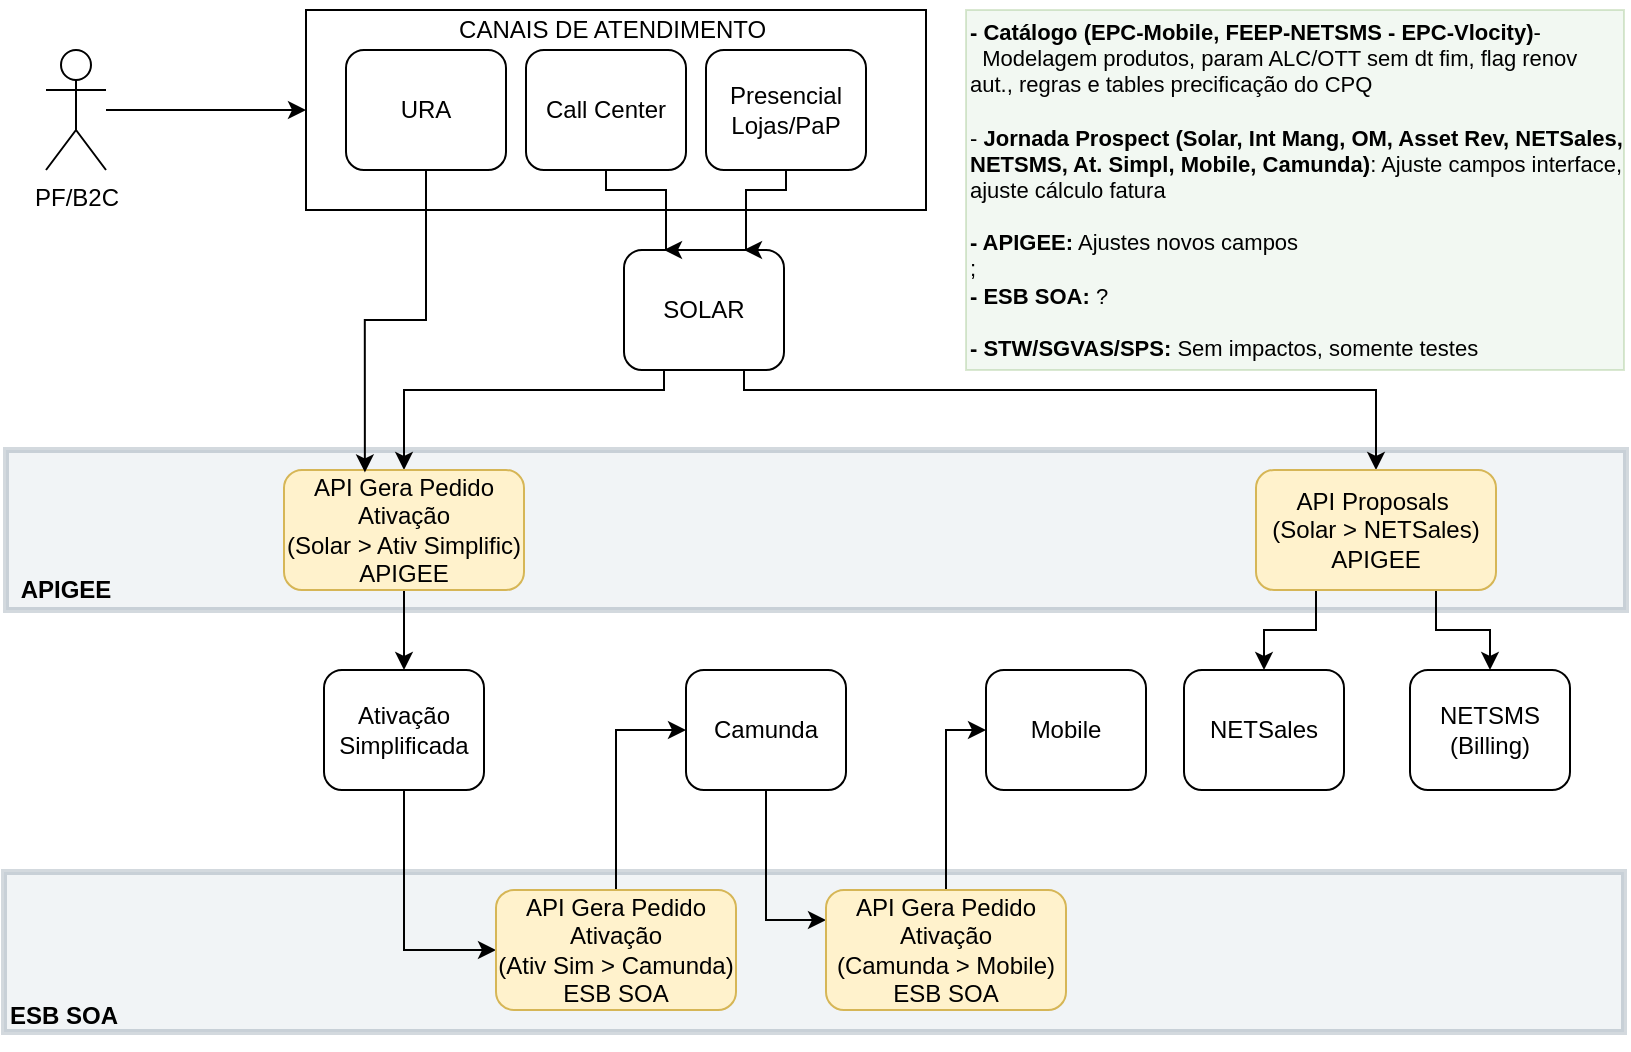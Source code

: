 <mxfile version="24.2.1" type="github" pages="3">
  <diagram name="Prospect PF" id="dAGvHACqdjxYj1iJdW_O">
    <mxGraphModel dx="1050" dy="530" grid="1" gridSize="10" guides="1" tooltips="1" connect="1" arrows="1" fold="1" page="1" pageScale="1" pageWidth="827" pageHeight="1169" math="0" shadow="0">
      <root>
        <mxCell id="0" />
        <mxCell id="1" parent="0" />
        <mxCell id="oGhlAFWXqx9Sn15p-2yb-1" value="" style="rounded=0;whiteSpace=wrap;html=1;fillColor=#bac8d3;strokeColor=#23445d;shadow=0;glass=0;opacity=20;strokeWidth=3;" vertex="1" parent="1">
          <mxGeometry x="9" y="441" width="810" height="80" as="geometry" />
        </mxCell>
        <mxCell id="rroQTgxoLwQETDUBwqvE-1" value="" style="rounded=0;whiteSpace=wrap;html=1;fillColor=#bac8d3;strokeColor=#23445d;shadow=0;glass=0;opacity=20;strokeWidth=3;" vertex="1" parent="1">
          <mxGeometry x="10" y="230" width="810" height="80" as="geometry" />
        </mxCell>
        <mxCell id="rroQTgxoLwQETDUBwqvE-2" value="&lt;b&gt;APIGEE&lt;/b&gt;" style="text;html=1;align=center;verticalAlign=middle;whiteSpace=wrap;rounded=0;" vertex="1" parent="1">
          <mxGeometry x="10" y="282" width="60" height="35" as="geometry" />
        </mxCell>
        <mxCell id="nN-nPYbY2K0z0jNPlknn-5" value="&lt;div style=&quot;line-height: 0%;&quot;&gt;&lt;br&gt;&lt;/div&gt;" style="rounded=0;whiteSpace=wrap;html=1;align=center;" parent="1" vertex="1">
          <mxGeometry x="160" y="10" width="310" height="100" as="geometry" />
        </mxCell>
        <mxCell id="NkQThXD7XWYfU7dX2Gua-4" style="edgeStyle=orthogonalEdgeStyle;rounded=0;orthogonalLoop=1;jettySize=auto;html=1;entryX=0.5;entryY=0;entryDx=0;entryDy=0;exitX=0.75;exitY=1;exitDx=0;exitDy=0;" parent="1" source="nN-nPYbY2K0z0jNPlknn-1" target="NkQThXD7XWYfU7dX2Gua-1" edge="1">
          <mxGeometry relative="1" as="geometry">
            <Array as="points">
              <mxPoint x="379" y="200" />
              <mxPoint x="695" y="200" />
            </Array>
          </mxGeometry>
        </mxCell>
        <mxCell id="RQnMwXEb7KFZi5MvCVDt-2" style="edgeStyle=orthogonalEdgeStyle;rounded=0;orthogonalLoop=1;jettySize=auto;html=1;exitX=0.25;exitY=1;exitDx=0;exitDy=0;" parent="1" source="nN-nPYbY2K0z0jNPlknn-1" target="RQnMwXEb7KFZi5MvCVDt-1" edge="1">
          <mxGeometry relative="1" as="geometry">
            <Array as="points">
              <mxPoint x="339" y="200" />
              <mxPoint x="209" y="200" />
            </Array>
          </mxGeometry>
        </mxCell>
        <mxCell id="nN-nPYbY2K0z0jNPlknn-1" value="SOLAR" style="rounded=1;whiteSpace=wrap;html=1;" parent="1" vertex="1">
          <mxGeometry x="319" y="130" width="80" height="60" as="geometry" />
        </mxCell>
        <mxCell id="nN-nPYbY2K0z0jNPlknn-9" style="edgeStyle=orthogonalEdgeStyle;rounded=0;orthogonalLoop=1;jettySize=auto;html=1;entryX=0;entryY=0.5;entryDx=0;entryDy=0;" parent="1" source="nN-nPYbY2K0z0jNPlknn-3" target="nN-nPYbY2K0z0jNPlknn-5" edge="1">
          <mxGeometry relative="1" as="geometry" />
        </mxCell>
        <mxCell id="nN-nPYbY2K0z0jNPlknn-3" value="PF/B2C" style="shape=umlActor;verticalLabelPosition=bottom;verticalAlign=top;html=1;outlineConnect=0;" parent="1" vertex="1">
          <mxGeometry x="30" y="30" width="30" height="60" as="geometry" />
        </mxCell>
        <mxCell id="nN-nPYbY2K0z0jNPlknn-6" value="CANAIS DE ATENDIMENTO&amp;nbsp;" style="text;html=1;align=center;verticalAlign=middle;whiteSpace=wrap;rounded=0;" parent="1" vertex="1">
          <mxGeometry x="205" y="5" width="220" height="30" as="geometry" />
        </mxCell>
        <mxCell id="nN-nPYbY2K0z0jNPlknn-7" value="URA" style="rounded=1;whiteSpace=wrap;html=1;" parent="1" vertex="1">
          <mxGeometry x="180" y="30" width="80" height="60" as="geometry" />
        </mxCell>
        <mxCell id="nN-nPYbY2K0z0jNPlknn-10" value="NETSales" style="rounded=1;whiteSpace=wrap;html=1;" parent="1" vertex="1">
          <mxGeometry x="599" y="340" width="80" height="60" as="geometry" />
        </mxCell>
        <mxCell id="M9VKxaWt1aX5sSgnmIB5-2" style="edgeStyle=orthogonalEdgeStyle;rounded=0;orthogonalLoop=1;jettySize=auto;html=1;exitX=0.5;exitY=1;exitDx=0;exitDy=0;entryX=0;entryY=0.5;entryDx=0;entryDy=0;" parent="1" source="nN-nPYbY2K0z0jNPlknn-11" target="M9VKxaWt1aX5sSgnmIB5-1" edge="1">
          <mxGeometry relative="1" as="geometry">
            <mxPoint x="260" y="470" as="targetPoint" />
            <Array as="points">
              <mxPoint x="209" y="480" />
            </Array>
          </mxGeometry>
        </mxCell>
        <mxCell id="nN-nPYbY2K0z0jNPlknn-11" value="Ativação Simplificada" style="rounded=1;whiteSpace=wrap;html=1;" parent="1" vertex="1">
          <mxGeometry x="169" y="340" width="80" height="60" as="geometry" />
        </mxCell>
        <mxCell id="nN-nPYbY2K0z0jNPlknn-12" value="Mobile" style="rounded=1;whiteSpace=wrap;html=1;" parent="1" vertex="1">
          <mxGeometry x="500" y="340" width="80" height="60" as="geometry" />
        </mxCell>
        <mxCell id="nN-nPYbY2K0z0jNPlknn-13" value="NETSMS (Billing)" style="rounded=1;whiteSpace=wrap;html=1;" parent="1" vertex="1">
          <mxGeometry x="712" y="340" width="80" height="60" as="geometry" />
        </mxCell>
        <mxCell id="c2KXdcI3MfsFxQjWCu6v-3" style="edgeStyle=orthogonalEdgeStyle;rounded=0;orthogonalLoop=1;jettySize=auto;html=1;entryX=0.25;entryY=0;entryDx=0;entryDy=0;" parent="1" source="5Id-dGNp8kO2HOV9WPbt-2" target="nN-nPYbY2K0z0jNPlknn-1" edge="1">
          <mxGeometry relative="1" as="geometry">
            <Array as="points">
              <mxPoint x="310" y="100" />
              <mxPoint x="340" y="100" />
            </Array>
          </mxGeometry>
        </mxCell>
        <mxCell id="5Id-dGNp8kO2HOV9WPbt-2" value="Call Center" style="rounded=1;whiteSpace=wrap;html=1;" parent="1" vertex="1">
          <mxGeometry x="270" y="30" width="80" height="60" as="geometry" />
        </mxCell>
        <mxCell id="c2KXdcI3MfsFxQjWCu6v-4" style="edgeStyle=orthogonalEdgeStyle;rounded=0;orthogonalLoop=1;jettySize=auto;html=1;entryX=0.75;entryY=0;entryDx=0;entryDy=0;" parent="1" source="5Id-dGNp8kO2HOV9WPbt-3" target="nN-nPYbY2K0z0jNPlknn-1" edge="1">
          <mxGeometry relative="1" as="geometry">
            <Array as="points">
              <mxPoint x="400" y="100" />
              <mxPoint x="380" y="100" />
            </Array>
          </mxGeometry>
        </mxCell>
        <mxCell id="5Id-dGNp8kO2HOV9WPbt-3" value="Presencial Lojas/PaP" style="rounded=1;whiteSpace=wrap;html=1;" parent="1" vertex="1">
          <mxGeometry x="360" y="30" width="80" height="60" as="geometry" />
        </mxCell>
        <mxCell id="NkQThXD7XWYfU7dX2Gua-2" style="edgeStyle=orthogonalEdgeStyle;rounded=0;orthogonalLoop=1;jettySize=auto;html=1;entryX=0.5;entryY=0;entryDx=0;entryDy=0;exitX=0.25;exitY=1;exitDx=0;exitDy=0;" parent="1" source="NkQThXD7XWYfU7dX2Gua-1" target="nN-nPYbY2K0z0jNPlknn-10" edge="1">
          <mxGeometry relative="1" as="geometry" />
        </mxCell>
        <mxCell id="NkQThXD7XWYfU7dX2Gua-3" style="edgeStyle=orthogonalEdgeStyle;rounded=0;orthogonalLoop=1;jettySize=auto;html=1;entryX=0.5;entryY=0;entryDx=0;entryDy=0;exitX=0.75;exitY=1;exitDx=0;exitDy=0;" parent="1" source="NkQThXD7XWYfU7dX2Gua-1" target="nN-nPYbY2K0z0jNPlknn-13" edge="1">
          <mxGeometry relative="1" as="geometry" />
        </mxCell>
        <mxCell id="NkQThXD7XWYfU7dX2Gua-1" value="API Proposals&amp;nbsp;&lt;div&gt;(Solar &amp;gt; NETSales)&lt;/div&gt;&lt;div&gt;APIGEE&lt;/div&gt;" style="rounded=1;whiteSpace=wrap;html=1;fillColor=#fff2cc;strokeColor=#d6b656;" parent="1" vertex="1">
          <mxGeometry x="635" y="240" width="120" height="60" as="geometry" />
        </mxCell>
        <mxCell id="RQnMwXEb7KFZi5MvCVDt-3" style="edgeStyle=orthogonalEdgeStyle;rounded=0;orthogonalLoop=1;jettySize=auto;html=1;entryX=0.5;entryY=0;entryDx=0;entryDy=0;" parent="1" source="RQnMwXEb7KFZi5MvCVDt-1" target="nN-nPYbY2K0z0jNPlknn-11" edge="1">
          <mxGeometry relative="1" as="geometry" />
        </mxCell>
        <mxCell id="RQnMwXEb7KFZi5MvCVDt-1" value="API Gera Pedido Ativação&lt;div&gt;(Solar &amp;gt; Ativ Simplific)&lt;/div&gt;&lt;div&gt;APIGEE&lt;/div&gt;" style="rounded=1;whiteSpace=wrap;html=1;fillColor=#fff2cc;strokeColor=#d6b656;" parent="1" vertex="1">
          <mxGeometry x="149" y="240" width="120" height="60" as="geometry" />
        </mxCell>
        <mxCell id="rroQTgxoLwQETDUBwqvE-6" style="edgeStyle=orthogonalEdgeStyle;rounded=0;orthogonalLoop=1;jettySize=auto;html=1;entryX=0;entryY=0.25;entryDx=0;entryDy=0;" edge="1" parent="1" source="FzV_m-ITdscfYZcbDbXX-1" target="TOWLAJFh1vmIQiJR83K5-1">
          <mxGeometry relative="1" as="geometry" />
        </mxCell>
        <mxCell id="FzV_m-ITdscfYZcbDbXX-1" value="Camunda" style="rounded=1;whiteSpace=wrap;html=1;" parent="1" vertex="1">
          <mxGeometry x="350" y="340" width="80" height="60" as="geometry" />
        </mxCell>
        <mxCell id="OD8vldbuhUlHboBJSF_v-7" style="edgeStyle=orthogonalEdgeStyle;rounded=0;orthogonalLoop=1;jettySize=auto;html=1;entryX=0;entryY=0.5;entryDx=0;entryDy=0;" parent="1" source="TOWLAJFh1vmIQiJR83K5-1" target="nN-nPYbY2K0z0jNPlknn-12" edge="1">
          <mxGeometry relative="1" as="geometry" />
        </mxCell>
        <mxCell id="TOWLAJFh1vmIQiJR83K5-1" value="API Gera Pedido Ativação&lt;div&gt;(Camunda &amp;gt; Mobile)&lt;/div&gt;&lt;div&gt;ESB SOA&lt;/div&gt;" style="rounded=1;whiteSpace=wrap;html=1;fillColor=#fff2cc;strokeColor=#d6b656;" parent="1" vertex="1">
          <mxGeometry x="420" y="450" width="120" height="60" as="geometry" />
        </mxCell>
        <mxCell id="OD8vldbuhUlHboBJSF_v-8" style="edgeStyle=orthogonalEdgeStyle;rounded=0;orthogonalLoop=1;jettySize=auto;html=1;entryX=0.337;entryY=0.02;entryDx=0;entryDy=0;entryPerimeter=0;" parent="1" source="nN-nPYbY2K0z0jNPlknn-7" target="RQnMwXEb7KFZi5MvCVDt-1" edge="1">
          <mxGeometry relative="1" as="geometry" />
        </mxCell>
        <mxCell id="rroQTgxoLwQETDUBwqvE-5" style="edgeStyle=orthogonalEdgeStyle;rounded=0;orthogonalLoop=1;jettySize=auto;html=1;entryX=0;entryY=0.5;entryDx=0;entryDy=0;exitX=0.5;exitY=0;exitDx=0;exitDy=0;" edge="1" parent="1" source="M9VKxaWt1aX5sSgnmIB5-1" target="FzV_m-ITdscfYZcbDbXX-1">
          <mxGeometry relative="1" as="geometry">
            <Array as="points">
              <mxPoint x="315" y="370" />
            </Array>
          </mxGeometry>
        </mxCell>
        <mxCell id="M9VKxaWt1aX5sSgnmIB5-1" value="API Gera Pedido Ativação&lt;div&gt;(Ativ Sim &amp;gt; Camunda)&lt;/div&gt;&lt;div&gt;ESB SOA&lt;/div&gt;" style="rounded=1;whiteSpace=wrap;html=1;fillColor=#fff2cc;strokeColor=#d6b656;" parent="1" vertex="1">
          <mxGeometry x="255" y="450" width="120" height="60" as="geometry" />
        </mxCell>
        <mxCell id="oGhlAFWXqx9Sn15p-2yb-2" value="&lt;b&gt;ESB SOA&lt;/b&gt;" style="text;html=1;align=center;verticalAlign=middle;whiteSpace=wrap;rounded=0;" vertex="1" parent="1">
          <mxGeometry x="9" y="495" width="60" height="35" as="geometry" />
        </mxCell>
        <mxCell id="aCjnKgyP7--gfIcCDe5S-1" value="&lt;b style=&quot;font-size: 11px;&quot;&gt;- Catálogo (EPC-Mobile, FEEP-NETSMS - EPC-Vlocity)&lt;/b&gt;-&amp;nbsp;&amp;nbsp;&lt;span style=&quot;background-color: initial; font-size: 11px;&quot;&gt;Modelagem produtos, param ALC/OTT sem dt fim, flag renov aut.,&amp;nbsp;&lt;/span&gt;&lt;span style=&quot;background-color: initial; font-size: 11px;&quot;&gt;regras e tables precificação do CPQ&lt;/span&gt;&lt;div&gt;&lt;br&gt;&lt;div style=&quot;font-size: 11px;&quot;&gt;- &lt;b style=&quot;font-size: 11px;&quot;&gt;Jornada Prospect (&lt;/b&gt;&lt;b&gt;Solar, Int Mang, OM, Asset Rev, NETSales, NETSMS, At. Simpl, Mobile, Camunda&lt;/b&gt;&lt;b style=&quot;font-size: 11px;&quot;&gt;)&lt;/b&gt;: Ajuste campos interface, ajuste cálculo fatura&lt;/div&gt;&lt;/div&gt;&lt;div style=&quot;font-size: 11px;&quot;&gt;&lt;br&gt;&lt;/div&gt;&lt;div style=&quot;font-size: 11px;&quot;&gt;&lt;b&gt;- APIGEE:&lt;/b&gt; Ajustes novos campos&lt;/div&gt;&lt;div style=&quot;font-size: 11px;&quot;&gt;;&amp;nbsp;&lt;/div&gt;&lt;div style=&quot;font-size: 11px;&quot;&gt;&lt;b&gt;- ESB SOA:&lt;/b&gt; ?&lt;/div&gt;&lt;div style=&quot;font-size: 11px;&quot;&gt;&lt;br&gt;&lt;/div&gt;&lt;div style=&quot;font-size: 11px;&quot;&gt;&lt;b&gt;- STW/SGVAS/SPS:&lt;/b&gt; Sem impactos, somente testes&lt;/div&gt;" style="text;html=1;align=left;verticalAlign=middle;whiteSpace=wrap;rounded=0;fontSize=11;fillColor=#d5e8d4;strokeColor=#82b366;opacity=30;" vertex="1" parent="1">
          <mxGeometry x="490" y="10" width="329" height="180" as="geometry" />
        </mxCell>
      </root>
    </mxGraphModel>
  </diagram>
  <diagram name="Venda Base PF" id="GNAAWdjujm2nOveb3ol_">
    <mxGraphModel dx="1050" dy="530" grid="1" gridSize="10" guides="1" tooltips="1" connect="1" arrows="1" fold="1" page="1" pageScale="1" pageWidth="827" pageHeight="1169" math="0" shadow="0">
      <root>
        <mxCell id="E7Plma1QLkk9mi1jYZiW-0" />
        <mxCell id="E7Plma1QLkk9mi1jYZiW-1" parent="E7Plma1QLkk9mi1jYZiW-0" />
        <mxCell id="HQcaQbMs0cN3WbQfUgkw-2" value="" style="rounded=0;whiteSpace=wrap;html=1;fillColor=#bac8d3;strokeColor=#23445d;shadow=0;glass=0;opacity=20;strokeWidth=3;" vertex="1" parent="E7Plma1QLkk9mi1jYZiW-1">
          <mxGeometry x="10" y="252" width="810" height="140" as="geometry" />
        </mxCell>
        <mxCell id="E7Plma1QLkk9mi1jYZiW-2" value="&lt;div style=&quot;line-height: 0%;&quot;&gt;&lt;br&gt;&lt;/div&gt;" style="rounded=0;whiteSpace=wrap;html=1;align=center;" parent="E7Plma1QLkk9mi1jYZiW-1" vertex="1">
          <mxGeometry x="110" y="10" width="330" height="100" as="geometry" />
        </mxCell>
        <mxCell id="E7Plma1QLkk9mi1jYZiW-3" style="edgeStyle=orthogonalEdgeStyle;rounded=0;orthogonalLoop=1;jettySize=auto;html=1;entryX=0.5;entryY=0;entryDx=0;entryDy=0;exitX=1;exitY=0.25;exitDx=0;exitDy=0;" parent="E7Plma1QLkk9mi1jYZiW-1" source="E7Plma1QLkk9mi1jYZiW-5" target="c_nykH9BY7dvJ4sgiseq-0" edge="1">
          <mxGeometry relative="1" as="geometry">
            <mxPoint x="413" y="247" as="sourcePoint" />
            <mxPoint x="680" y="317" as="targetPoint" />
          </mxGeometry>
        </mxCell>
        <mxCell id="OENv9ava3fyT3Cc3Azs6-2" style="edgeStyle=orthogonalEdgeStyle;rounded=0;orthogonalLoop=1;jettySize=auto;html=1;entryX=0.5;entryY=0;entryDx=0;entryDy=0;startArrow=classic;startFill=1;endArrow=none;endFill=0;exitX=0;exitY=0.25;exitDx=0;exitDy=0;" parent="E7Plma1QLkk9mi1jYZiW-1" source="E7Plma1QLkk9mi1jYZiW-5" target="OENv9ava3fyT3Cc3Azs6-0" edge="1">
          <mxGeometry relative="1" as="geometry">
            <mxPoint x="333" y="247" as="sourcePoint" />
          </mxGeometry>
        </mxCell>
        <mxCell id="OENv9ava3fyT3Cc3Azs6-3" style="edgeStyle=orthogonalEdgeStyle;rounded=0;orthogonalLoop=1;jettySize=auto;html=1;entryX=0.5;entryY=0;entryDx=0;entryDy=0;exitX=0;exitY=0.5;exitDx=0;exitDy=0;startArrow=classic;startFill=1;endArrow=none;endFill=0;" parent="E7Plma1QLkk9mi1jYZiW-1" source="E7Plma1QLkk9mi1jYZiW-5" target="OENv9ava3fyT3Cc3Azs6-1" edge="1">
          <mxGeometry relative="1" as="geometry">
            <mxPoint x="353" y="277" as="sourcePoint" />
          </mxGeometry>
        </mxCell>
        <mxCell id="E7Plma1QLkk9mi1jYZiW-5" value="SOLAR" style="rounded=1;whiteSpace=wrap;html=1;" parent="E7Plma1QLkk9mi1jYZiW-1" vertex="1">
          <mxGeometry x="333" y="182" width="80" height="60" as="geometry" />
        </mxCell>
        <mxCell id="E7Plma1QLkk9mi1jYZiW-6" style="edgeStyle=orthogonalEdgeStyle;rounded=0;orthogonalLoop=1;jettySize=auto;html=1;entryX=0;entryY=0.5;entryDx=0;entryDy=0;" parent="E7Plma1QLkk9mi1jYZiW-1" source="E7Plma1QLkk9mi1jYZiW-7" target="E7Plma1QLkk9mi1jYZiW-2" edge="1">
          <mxGeometry relative="1" as="geometry" />
        </mxCell>
        <mxCell id="E7Plma1QLkk9mi1jYZiW-7" value="PF/B2C" style="shape=umlActor;verticalLabelPosition=bottom;verticalAlign=top;html=1;outlineConnect=0;" parent="E7Plma1QLkk9mi1jYZiW-1" vertex="1">
          <mxGeometry x="30" y="30" width="30" height="60" as="geometry" />
        </mxCell>
        <mxCell id="E7Plma1QLkk9mi1jYZiW-8" value="CANAIS DE ATENDIMENTO&amp;nbsp;" style="text;html=1;align=center;verticalAlign=middle;whiteSpace=wrap;rounded=0;" parent="E7Plma1QLkk9mi1jYZiW-1" vertex="1">
          <mxGeometry x="169" y="3" width="220" height="30" as="geometry" />
        </mxCell>
        <mxCell id="34-YDD6PDqIyMOrRys0y-0" style="edgeStyle=orthogonalEdgeStyle;rounded=0;orthogonalLoop=1;jettySize=auto;html=1;entryX=0;entryY=0.5;entryDx=0;entryDy=0;" parent="E7Plma1QLkk9mi1jYZiW-1" source="E7Plma1QLkk9mi1jYZiW-9" target="E7Plma1QLkk9mi1jYZiW-16" edge="1">
          <mxGeometry relative="1" as="geometry" />
        </mxCell>
        <mxCell id="E7Plma1QLkk9mi1jYZiW-9" value="URA" style="rounded=1;whiteSpace=wrap;html=1;" parent="E7Plma1QLkk9mi1jYZiW-1" vertex="1">
          <mxGeometry x="134" y="30" width="80" height="60" as="geometry" />
        </mxCell>
        <mxCell id="OENv9ava3fyT3Cc3Azs6-4" style="edgeStyle=orthogonalEdgeStyle;rounded=0;orthogonalLoop=1;jettySize=auto;html=1;entryX=0.5;entryY=1;entryDx=0;entryDy=0;exitX=0;exitY=0.75;exitDx=0;exitDy=0;" parent="E7Plma1QLkk9mi1jYZiW-1" source="E7Plma1QLkk9mi1jYZiW-13" target="OENv9ava3fyT3Cc3Azs6-0" edge="1">
          <mxGeometry relative="1" as="geometry">
            <mxPoint x="130" y="387" as="targetPoint" />
          </mxGeometry>
        </mxCell>
        <mxCell id="OENv9ava3fyT3Cc3Azs6-5" style="edgeStyle=orthogonalEdgeStyle;rounded=0;orthogonalLoop=1;jettySize=auto;html=1;entryX=0.5;entryY=1;entryDx=0;entryDy=0;exitX=0;exitY=0.25;exitDx=0;exitDy=0;" parent="E7Plma1QLkk9mi1jYZiW-1" source="E7Plma1QLkk9mi1jYZiW-13" target="OENv9ava3fyT3Cc3Azs6-1" edge="1">
          <mxGeometry relative="1" as="geometry" />
        </mxCell>
        <mxCell id="Jn2_X0puZQ9MtBliEHMu-3" style="edgeStyle=orthogonalEdgeStyle;rounded=0;orthogonalLoop=1;jettySize=auto;html=1;entryX=0.5;entryY=1;entryDx=0;entryDy=0;" parent="E7Plma1QLkk9mi1jYZiW-1" source="E7Plma1QLkk9mi1jYZiW-13" target="Jn2_X0puZQ9MtBliEHMu-0" edge="1">
          <mxGeometry relative="1" as="geometry" />
        </mxCell>
        <mxCell id="E7Plma1QLkk9mi1jYZiW-13" value="Mobile" style="rounded=1;whiteSpace=wrap;html=1;" parent="E7Plma1QLkk9mi1jYZiW-1" vertex="1">
          <mxGeometry x="333" y="417" width="80" height="60" as="geometry" />
        </mxCell>
        <mxCell id="PiDJDL2hMoTScnLcM-UH-1" style="edgeStyle=orthogonalEdgeStyle;rounded=0;orthogonalLoop=1;jettySize=auto;html=1;entryX=0.5;entryY=1;entryDx=0;entryDy=0;exitX=0;exitY=0.5;exitDx=0;exitDy=0;" parent="E7Plma1QLkk9mi1jYZiW-1" source="E7Plma1QLkk9mi1jYZiW-14" target="PiDJDL2hMoTScnLcM-UH-0" edge="1">
          <mxGeometry relative="1" as="geometry" />
        </mxCell>
        <mxCell id="E7Plma1QLkk9mi1jYZiW-14" value="NETSMS (Billing)" style="rounded=1;whiteSpace=wrap;html=1;" parent="E7Plma1QLkk9mi1jYZiW-1" vertex="1">
          <mxGeometry x="704" y="417" width="80" height="60" as="geometry" />
        </mxCell>
        <mxCell id="E7Plma1QLkk9mi1jYZiW-16" value="Call Center" style="rounded=1;whiteSpace=wrap;html=1;" parent="E7Plma1QLkk9mi1jYZiW-1" vertex="1">
          <mxGeometry x="262" y="30" width="80" height="60" as="geometry" />
        </mxCell>
        <mxCell id="WwySHnoM--7pMmcrNGw6-1" style="edgeStyle=orthogonalEdgeStyle;rounded=0;orthogonalLoop=1;jettySize=auto;html=1;entryX=0.75;entryY=0;entryDx=0;entryDy=0;" edge="1" parent="E7Plma1QLkk9mi1jYZiW-1" source="E7Plma1QLkk9mi1jYZiW-18" target="E7Plma1QLkk9mi1jYZiW-5">
          <mxGeometry relative="1" as="geometry" />
        </mxCell>
        <mxCell id="E7Plma1QLkk9mi1jYZiW-18" value="Presencial Lojas/PaP" style="rounded=1;whiteSpace=wrap;html=1;" parent="E7Plma1QLkk9mi1jYZiW-1" vertex="1">
          <mxGeometry x="353" y="33" width="80" height="60" as="geometry" />
        </mxCell>
        <mxCell id="c_nykH9BY7dvJ4sgiseq-1" style="edgeStyle=orthogonalEdgeStyle;rounded=0;orthogonalLoop=1;jettySize=auto;html=1;entryX=0.67;entryY=0.01;entryDx=0;entryDy=0;exitX=0.5;exitY=1;exitDx=0;exitDy=0;entryPerimeter=0;" parent="E7Plma1QLkk9mi1jYZiW-1" source="c_nykH9BY7dvJ4sgiseq-0" target="E7Plma1QLkk9mi1jYZiW-14" edge="1">
          <mxGeometry relative="1" as="geometry" />
        </mxCell>
        <mxCell id="c_nykH9BY7dvJ4sgiseq-0" value="API Cria Prop Alt/Cance Prod Resid&lt;div&gt;(Solar &amp;gt; NETSMS)&lt;/div&gt;&lt;div&gt;APIGEE&lt;/div&gt;" style="rounded=1;whiteSpace=wrap;html=1;fillColor=#fff2cc;strokeColor=#d6b656;" parent="E7Plma1QLkk9mi1jYZiW-1" vertex="1">
          <mxGeometry x="697" y="261" width="120" height="60" as="geometry" />
        </mxCell>
        <mxCell id="PiDJDL2hMoTScnLcM-UH-2" style="edgeStyle=orthogonalEdgeStyle;rounded=0;orthogonalLoop=1;jettySize=auto;html=1;entryX=1;entryY=0.5;entryDx=0;entryDy=0;exitX=0.5;exitY=0;exitDx=0;exitDy=0;" parent="E7Plma1QLkk9mi1jYZiW-1" source="PiDJDL2hMoTScnLcM-UH-0" target="E7Plma1QLkk9mi1jYZiW-5" edge="1">
          <mxGeometry relative="1" as="geometry">
            <mxPoint x="413" y="262" as="targetPoint" />
          </mxGeometry>
        </mxCell>
        <mxCell id="PiDJDL2hMoTScnLcM-UH-0" value="API Consulta Prod Cliente Resid&amp;nbsp;&lt;div&gt;(Solar &amp;gt; NETSMS)&lt;/div&gt;&lt;div&gt;APIGEE&lt;/div&gt;" style="rounded=1;whiteSpace=wrap;html=1;fillColor=#fff2cc;strokeColor=#d6b656;" parent="E7Plma1QLkk9mi1jYZiW-1" vertex="1">
          <mxGeometry x="617" y="328" width="120" height="60" as="geometry" />
        </mxCell>
        <mxCell id="OENv9ava3fyT3Cc3Azs6-0" value="API Consulta Prod Cliente Móvel&lt;div&gt;(Solar &amp;gt; Mobile)&lt;/div&gt;&lt;div&gt;APIGEE&lt;/div&gt;" style="rounded=1;whiteSpace=wrap;html=1;fillColor=#fff2cc;strokeColor=#d6b656;" parent="E7Plma1QLkk9mi1jYZiW-1" vertex="1">
          <mxGeometry x="20" y="257" width="120" height="60" as="geometry" />
        </mxCell>
        <mxCell id="OENv9ava3fyT3Cc3Azs6-1" value="API Consulta Prod Assinante Móvel&lt;div&gt;(Solar &amp;gt; Mobile)&lt;/div&gt;&lt;div&gt;APIGEE&lt;/div&gt;" style="rounded=1;whiteSpace=wrap;html=1;fillColor=#fff2cc;strokeColor=#d6b656;" parent="E7Plma1QLkk9mi1jYZiW-1" vertex="1">
          <mxGeometry x="150" y="328" width="120" height="60" as="geometry" />
        </mxCell>
        <mxCell id="Jn2_X0puZQ9MtBliEHMu-0" value="TBD Asset Rev Móvel&lt;div&gt;(Solar &amp;gt; Mobile)&lt;/div&gt;&lt;div&gt;APIGEE&lt;/div&gt;" style="rounded=1;whiteSpace=wrap;html=1;fillColor=#fff2cc;strokeColor=#FF3333;" parent="E7Plma1QLkk9mi1jYZiW-1" vertex="1">
          <mxGeometry x="313" y="261" width="120" height="60" as="geometry" />
        </mxCell>
        <mxCell id="Jn2_X0puZQ9MtBliEHMu-2" style="edgeStyle=orthogonalEdgeStyle;rounded=0;orthogonalLoop=1;jettySize=auto;html=1;entryX=0.34;entryY=-0.02;entryDx=0;entryDy=0;entryPerimeter=0;" parent="E7Plma1QLkk9mi1jYZiW-1" source="E7Plma1QLkk9mi1jYZiW-16" target="E7Plma1QLkk9mi1jYZiW-5" edge="1">
          <mxGeometry relative="1" as="geometry" />
        </mxCell>
        <mxCell id="PTtLAo3qNXKITgqOFS7F-4" style="edgeStyle=orthogonalEdgeStyle;rounded=0;orthogonalLoop=1;jettySize=auto;html=1;entryX=1;entryY=0.25;entryDx=0;entryDy=0;exitX=0.5;exitY=1;exitDx=0;exitDy=0;" parent="E7Plma1QLkk9mi1jYZiW-1" source="PTtLAo3qNXKITgqOFS7F-0" target="E7Plma1QLkk9mi1jYZiW-13" edge="1">
          <mxGeometry relative="1" as="geometry" />
        </mxCell>
        <mxCell id="PTtLAo3qNXKITgqOFS7F-0" value="API Troca Produto Móvel&lt;div&gt;(Solar &amp;gt; Mobile)&lt;/div&gt;&lt;div&gt;APIGEE&lt;/div&gt;" style="rounded=1;whiteSpace=wrap;html=1;fillColor=#fff2cc;strokeColor=#d6b656;" parent="E7Plma1QLkk9mi1jYZiW-1" vertex="1">
          <mxGeometry x="430" y="328" width="120" height="60" as="geometry" />
        </mxCell>
        <mxCell id="PTtLAo3qNXKITgqOFS7F-1" value="API Ativação Assinante Móvel&lt;div&gt;(Solar &amp;gt; Mobile)&lt;/div&gt;&lt;div&gt;APIGEE&lt;/div&gt;" style="rounded=1;whiteSpace=wrap;html=1;fillColor=#fff2cc;strokeColor=#d6b656;" parent="E7Plma1QLkk9mi1jYZiW-1" vertex="1">
          <mxGeometry x="520" y="261" width="120" height="60" as="geometry" />
        </mxCell>
        <mxCell id="PTtLAo3qNXKITgqOFS7F-3" style="edgeStyle=orthogonalEdgeStyle;rounded=0;orthogonalLoop=1;jettySize=auto;html=1;entryX=1;entryY=0.75;entryDx=0;entryDy=0;" parent="E7Plma1QLkk9mi1jYZiW-1" source="PTtLAo3qNXKITgqOFS7F-1" target="E7Plma1QLkk9mi1jYZiW-13" edge="1">
          <mxGeometry relative="1" as="geometry">
            <Array as="points">
              <mxPoint x="580" y="462" />
            </Array>
          </mxGeometry>
        </mxCell>
        <mxCell id="PTtLAo3qNXKITgqOFS7F-5" style="edgeStyle=orthogonalEdgeStyle;rounded=0;orthogonalLoop=1;jettySize=auto;html=1;entryX=0.5;entryY=1;entryDx=0;entryDy=0;" parent="E7Plma1QLkk9mi1jYZiW-1" source="Jn2_X0puZQ9MtBliEHMu-0" target="E7Plma1QLkk9mi1jYZiW-5" edge="1">
          <mxGeometry relative="1" as="geometry" />
        </mxCell>
        <mxCell id="HQcaQbMs0cN3WbQfUgkw-3" value="&lt;b&gt;APIGEE&lt;/b&gt;" style="text;html=1;align=center;verticalAlign=middle;whiteSpace=wrap;rounded=0;" vertex="1" parent="E7Plma1QLkk9mi1jYZiW-1">
          <mxGeometry x="10" y="357" width="60" height="35" as="geometry" />
        </mxCell>
        <mxCell id="aCjuMESfWof9wMSuXHhz-0" value="&lt;b style=&quot;font-size: 11px;&quot;&gt;- Catálogo (EPC-Mobile, FEEP-NETSMS - EPC-Vlocity)&lt;/b&gt;-&amp;nbsp;&amp;nbsp;&lt;span style=&quot;background-color: initial; font-size: 11px;&quot;&gt;Modelagem produtos, param ALC/OTT sem dt fim, flag renov aut.,&amp;nbsp;&lt;/span&gt;&lt;span style=&quot;background-color: initial; font-size: 11px;&quot;&gt;regras e tables precificação do CPQ&lt;/span&gt;&lt;div&gt;&lt;br&gt;&lt;div style=&quot;font-size: 11px;&quot;&gt;- &lt;b style=&quot;font-size: 11px;&quot;&gt;Jornada Prospect (Solar, Int Mang, OM, Asset Rev, NETSales, NETSMS, At. Simpl, Mobile, Camunda)&lt;/b&gt;: Ajuste campos interface, ajuste cálculo fatura, inclusão/canc/troca prod e canc ren prod.&lt;/div&gt;&lt;/div&gt;&lt;div style=&quot;font-size: 11px;&quot;&gt;&lt;br&gt;&lt;/div&gt;&lt;div style=&quot;font-size: 11px;&quot;&gt;&lt;b&gt;- APIGEE:&lt;/b&gt; Ajustes novos campos&lt;/div&gt;&lt;div style=&quot;font-size: 11px;&quot;&gt;;&amp;nbsp;&lt;/div&gt;&lt;div style=&quot;font-size: 11px;&quot;&gt;&lt;b&gt;- ESB SOA:&lt;/b&gt; ?&lt;/div&gt;&lt;div style=&quot;font-size: 11px;&quot;&gt;&lt;br&gt;&lt;/div&gt;&lt;div style=&quot;font-size: 11px;&quot;&gt;&lt;b&gt;- STW/SGVAS/SPS:&lt;/b&gt; Sem impactos, somente testes&lt;/div&gt;" style="text;html=1;align=left;verticalAlign=middle;whiteSpace=wrap;rounded=0;fontSize=11;fillColor=#d5e8d4;strokeColor=#82b366;opacity=30;" vertex="1" parent="E7Plma1QLkk9mi1jYZiW-1">
          <mxGeometry x="490" y="10" width="329" height="180" as="geometry" />
        </mxCell>
      </root>
    </mxGraphModel>
  </diagram>
  <diagram id="uduGKNc6WrLPXkCrhAaN" name="Integrações">
    <mxGraphModel dx="1050" dy="530" grid="1" gridSize="10" guides="1" tooltips="1" connect="1" arrows="1" fold="1" page="1" pageScale="1" pageWidth="827" pageHeight="1169" math="0" shadow="0">
      <root>
        <mxCell id="0" />
        <mxCell id="1" parent="0" />
        <mxCell id="B8MrUZAMXsD1WSaeyA3v-38" value="" style="rounded=0;whiteSpace=wrap;html=1;fillColor=#d5e8d4;strokeColor=#82b366;shadow=0;sketch=1;curveFitting=1;jiggle=2;" parent="1" vertex="1">
          <mxGeometry x="110" y="258" width="710" height="352" as="geometry" />
        </mxCell>
        <mxCell id="B8MrUZAMXsD1WSaeyA3v-36" value="" style="rounded=0;whiteSpace=wrap;html=1;fillColor=#dae8fc;strokeColor=#6c8ebf;shadow=0;sketch=1;curveFitting=1;jiggle=2;" parent="1" vertex="1">
          <mxGeometry x="110" y="47" width="710" height="204" as="geometry" />
        </mxCell>
        <mxCell id="B8MrUZAMXsD1WSaeyA3v-1" value="API Proposals&amp;nbsp;&lt;div&gt;(Solar &amp;gt; NETSales)&lt;/div&gt;&lt;div&gt;APIGEE&lt;/div&gt;" style="rounded=1;whiteSpace=wrap;html=1;fillColor=#fff2cc;strokeColor=#d6b656;" parent="1" vertex="1">
          <mxGeometry x="130" y="50" width="120" height="60" as="geometry" />
        </mxCell>
        <mxCell id="B8MrUZAMXsD1WSaeyA3v-2" value="API Gera Pedido Ativação&lt;div&gt;(Solar &amp;gt; Ativ Simplific)&lt;/div&gt;&lt;div&gt;APIGEE&lt;/div&gt;" style="rounded=1;whiteSpace=wrap;html=1;fillColor=#fff2cc;strokeColor=#d6b656;" parent="1" vertex="1">
          <mxGeometry x="130" y="260" width="120" height="60" as="geometry" />
        </mxCell>
        <mxCell id="B8MrUZAMXsD1WSaeyA3v-3" value="API Gera Pedido Ativação&lt;div&gt;(Ativ Sim &amp;gt; Camunda)&lt;/div&gt;&lt;div&gt;ESB SOA&lt;/div&gt;" style="rounded=1;whiteSpace=wrap;html=1;fillColor=#fff2cc;strokeColor=#d6b656;" parent="1" vertex="1">
          <mxGeometry x="130" y="330" width="120" height="60" as="geometry" />
        </mxCell>
        <mxCell id="B8MrUZAMXsD1WSaeyA3v-4" value="API Gera Pedido Ativação&lt;div&gt;(Camunda &amp;gt; Mobile)&lt;/div&gt;&lt;div&gt;ESB SOA&lt;/div&gt;" style="rounded=1;whiteSpace=wrap;html=1;fillColor=#fff2cc;strokeColor=#d6b656;" parent="1" vertex="1">
          <mxGeometry x="130" y="400" width="120" height="60" as="geometry" />
        </mxCell>
        <mxCell id="B8MrUZAMXsD1WSaeyA3v-6" value="Prospect PF (Móvel + Residencial)" style="text;html=1;align=center;verticalAlign=middle;whiteSpace=wrap;rounded=0;" parent="1" vertex="1">
          <mxGeometry x="125" y="10" width="130" height="30" as="geometry" />
        </mxCell>
        <mxCell id="B8MrUZAMXsD1WSaeyA3v-7" value="Base PF (Móvel + Residencial)" style="text;html=1;align=center;verticalAlign=middle;whiteSpace=wrap;rounded=0;" parent="1" vertex="1">
          <mxGeometry x="681" y="10" width="130" height="30" as="geometry" />
        </mxCell>
        <mxCell id="B8MrUZAMXsD1WSaeyA3v-26" style="edgeStyle=orthogonalEdgeStyle;rounded=0;orthogonalLoop=1;jettySize=auto;html=1;entryX=0.5;entryY=1;entryDx=0;entryDy=0;endArrow=none;endFill=0;" parent="1" source="B8MrUZAMXsD1WSaeyA3v-8" target="B8MrUZAMXsD1WSaeyA3v-24" edge="1">
          <mxGeometry relative="1" as="geometry">
            <Array as="points">
              <mxPoint x="680" y="80" />
              <mxPoint x="680" y="40" />
            </Array>
          </mxGeometry>
        </mxCell>
        <mxCell id="B8MrUZAMXsD1WSaeyA3v-8" value="API Consulta Prod Cliente Resid&amp;nbsp;&lt;div&gt;(Solar &amp;gt; NETSMS)&lt;/div&gt;&lt;div&gt;APIGEE&lt;/div&gt;" style="rounded=1;whiteSpace=wrap;html=1;fillColor=#fff2cc;strokeColor=#d6b656;" parent="1" vertex="1">
          <mxGeometry x="686" y="50" width="120" height="60" as="geometry" />
        </mxCell>
        <mxCell id="B8MrUZAMXsD1WSaeyA3v-27" style="edgeStyle=orthogonalEdgeStyle;rounded=0;orthogonalLoop=1;jettySize=auto;html=1;entryX=0.5;entryY=1;entryDx=0;entryDy=0;endArrow=none;endFill=0;" parent="1" source="B8MrUZAMXsD1WSaeyA3v-9" target="B8MrUZAMXsD1WSaeyA3v-24" edge="1">
          <mxGeometry relative="1" as="geometry">
            <Array as="points">
              <mxPoint x="680" y="432" />
              <mxPoint x="680" y="40" />
            </Array>
          </mxGeometry>
        </mxCell>
        <mxCell id="B8MrUZAMXsD1WSaeyA3v-9" value="API Consulta Prod Cliente Móvel&lt;div&gt;(Solar &amp;gt; Mobile)&lt;/div&gt;&lt;div&gt;APIGEE&lt;/div&gt;" style="rounded=1;whiteSpace=wrap;html=1;fillColor=#fff2cc;strokeColor=#d6b656;" parent="1" vertex="1">
          <mxGeometry x="686" y="402" width="120" height="60" as="geometry" />
        </mxCell>
        <mxCell id="B8MrUZAMXsD1WSaeyA3v-28" style="edgeStyle=orthogonalEdgeStyle;rounded=0;orthogonalLoop=1;jettySize=auto;html=1;entryX=0.5;entryY=1;entryDx=0;entryDy=0;endArrow=none;endFill=0;" parent="1" source="B8MrUZAMXsD1WSaeyA3v-10" target="B8MrUZAMXsD1WSaeyA3v-24" edge="1">
          <mxGeometry relative="1" as="geometry">
            <Array as="points">
              <mxPoint x="680" y="292" />
              <mxPoint x="680" y="40" />
            </Array>
          </mxGeometry>
        </mxCell>
        <mxCell id="B8MrUZAMXsD1WSaeyA3v-10" value="API Consulta Prod Assinante Móvel&lt;div&gt;(Solar &amp;gt; Mobile)&lt;/div&gt;&lt;div&gt;APIGEE&lt;/div&gt;" style="rounded=1;whiteSpace=wrap;html=1;fillColor=#fff2cc;strokeColor=#d6b656;" parent="1" vertex="1">
          <mxGeometry x="686" y="262" width="120" height="60" as="geometry" />
        </mxCell>
        <mxCell id="B8MrUZAMXsD1WSaeyA3v-29" style="edgeStyle=orthogonalEdgeStyle;rounded=0;orthogonalLoop=1;jettySize=auto;html=1;entryX=0.5;entryY=1;entryDx=0;entryDy=0;endArrow=none;endFill=0;" parent="1" source="B8MrUZAMXsD1WSaeyA3v-11" target="B8MrUZAMXsD1WSaeyA3v-24" edge="1">
          <mxGeometry relative="1" as="geometry">
            <Array as="points">
              <mxPoint x="680" y="362" />
              <mxPoint x="680" y="40" />
            </Array>
          </mxGeometry>
        </mxCell>
        <mxCell id="B8MrUZAMXsD1WSaeyA3v-11" value="TBD Asset Rev Móvel&lt;div&gt;(Solar &amp;gt; Mobile)&lt;/div&gt;&lt;div&gt;APIGEE&lt;/div&gt;" style="rounded=1;whiteSpace=wrap;html=1;fillColor=#fff2cc;strokeColor=#FF3333;" parent="1" vertex="1">
          <mxGeometry x="686" y="332" width="120" height="60" as="geometry" />
        </mxCell>
        <mxCell id="B8MrUZAMXsD1WSaeyA3v-30" style="edgeStyle=orthogonalEdgeStyle;rounded=0;orthogonalLoop=1;jettySize=auto;html=1;entryX=0.5;entryY=1;entryDx=0;entryDy=0;endArrow=none;endFill=0;" parent="1" source="B8MrUZAMXsD1WSaeyA3v-13" target="B8MrUZAMXsD1WSaeyA3v-24" edge="1">
          <mxGeometry relative="1" as="geometry">
            <Array as="points">
              <mxPoint x="680" y="150" />
              <mxPoint x="680" y="40" />
            </Array>
          </mxGeometry>
        </mxCell>
        <mxCell id="B8MrUZAMXsD1WSaeyA3v-13" value="API Cria Prop Alt/Cance Prod Resid&lt;div&gt;(Solar &amp;gt; NETSMS)&lt;/div&gt;&lt;div&gt;APIGEE&lt;/div&gt;" style="rounded=1;whiteSpace=wrap;html=1;fillColor=#fff2cc;strokeColor=#d6b656;" parent="1" vertex="1">
          <mxGeometry x="686" y="120" width="120" height="60" as="geometry" />
        </mxCell>
        <mxCell id="B8MrUZAMXsD1WSaeyA3v-14" value="API Troca Produto Móvel&lt;div&gt;(Solar &amp;gt; Mobile)&lt;/div&gt;&lt;div&gt;APIGEE&lt;/div&gt;" style="rounded=1;whiteSpace=wrap;html=1;fillColor=#fff2cc;strokeColor=#d6b656;" parent="1" vertex="1">
          <mxGeometry x="686" y="472" width="120" height="60" as="geometry" />
        </mxCell>
        <mxCell id="B8MrUZAMXsD1WSaeyA3v-15" value="API Ativação Assinante Móvel&lt;div&gt;(Solar &amp;gt; Mobile)&lt;/div&gt;&lt;div&gt;APIGEE&lt;/div&gt;" style="rounded=1;whiteSpace=wrap;html=1;fillColor=#fff2cc;strokeColor=#d6b656;" parent="1" vertex="1">
          <mxGeometry x="686" y="542" width="120" height="60" as="geometry" />
        </mxCell>
        <mxCell id="B8MrUZAMXsD1WSaeyA3v-16" value="Prospect PF (Nova TV - Newstack)" style="text;html=1;align=center;verticalAlign=middle;whiteSpace=wrap;rounded=0;" parent="1" vertex="1">
          <mxGeometry x="263" y="10" width="130" height="30" as="geometry" />
        </mxCell>
        <mxCell id="B8MrUZAMXsD1WSaeyA3v-17" value="API Ativa Produto Conta Cliente&amp;nbsp;&lt;div&gt;(Solar &amp;gt; DSM)&lt;/div&gt;&lt;div&gt;APIGEE&lt;/div&gt;" style="rounded=1;whiteSpace=wrap;html=1;fillColor=#fff2cc;strokeColor=#d6b656;" parent="1" vertex="1">
          <mxGeometry x="268" y="50" width="120" height="60" as="geometry" />
        </mxCell>
        <mxCell id="B8MrUZAMXsD1WSaeyA3v-18" value="Processo Automático de renovação" style="text;html=1;align=center;verticalAlign=middle;whiteSpace=wrap;rounded=0;" parent="1" vertex="1">
          <mxGeometry x="404" y="10" width="130" height="30" as="geometry" />
        </mxCell>
        <mxCell id="B8MrUZAMXsD1WSaeyA3v-19" value="API Dados de Prod e Renovação&amp;nbsp;&lt;div&gt;(DL &amp;gt; SF Mkt Cloud)&lt;/div&gt;&lt;div&gt;ETL&lt;/div&gt;" style="rounded=1;whiteSpace=wrap;html=1;fillColor=#f8cecc;strokeColor=#b85450;" parent="1" vertex="1">
          <mxGeometry x="409" y="50" width="120" height="60" as="geometry" />
        </mxCell>
        <mxCell id="B8MrUZAMXsD1WSaeyA3v-21" value="API Dados Adic Clien, Conta e Renov.&lt;div&gt;(DBM &amp;gt;SF Mkt Cloud)&lt;/div&gt;&lt;div&gt;ETL&lt;/div&gt;" style="rounded=1;whiteSpace=wrap;html=1;fillColor=#f8cecc;strokeColor=#b85450;" parent="1" vertex="1">
          <mxGeometry x="409" y="120" width="120" height="60" as="geometry" />
        </mxCell>
        <mxCell id="B8MrUZAMXsD1WSaeyA3v-22" value="API Dados de Prod e Renovação&amp;nbsp;&lt;div&gt;(NETSMS &amp;gt;ODSs/DL&lt;/div&gt;&lt;div&gt;OGG&lt;/div&gt;" style="rounded=1;whiteSpace=wrap;html=1;fillColor=#fff2cc;strokeColor=#d6b656;" parent="1" vertex="1">
          <mxGeometry x="409" y="190" width="120" height="60" as="geometry" />
        </mxCell>
        <mxCell id="B8MrUZAMXsD1WSaeyA3v-23" value="API Dados de Prod e Renovação&amp;nbsp;&lt;div&gt;(Mobile&amp;gt;ODSs/DBM&lt;/div&gt;&lt;div&gt;OGG&lt;/div&gt;" style="rounded=1;whiteSpace=wrap;html=1;fillColor=#fff2cc;strokeColor=#d6b656;" parent="1" vertex="1">
          <mxGeometry x="409" y="260" width="120" height="60" as="geometry" />
        </mxCell>
        <mxCell id="B8MrUZAMXsD1WSaeyA3v-24" value="Processo Cancelamen. (Móvel + Residencial)" style="text;html=1;align=center;verticalAlign=middle;whiteSpace=wrap;rounded=0;" parent="1" vertex="1">
          <mxGeometry x="544" y="10" width="130" height="30" as="geometry" />
        </mxCell>
        <mxCell id="B8MrUZAMXsD1WSaeyA3v-25" value="API Cancelamento Móvel&amp;nbsp;&lt;div&gt;(Solar &amp;gt; Mobile)&lt;/div&gt;&lt;div&gt;APIGEE&lt;/div&gt;" style="rounded=1;whiteSpace=wrap;html=1;fillColor=#fff2cc;strokeColor=#d6b656;" parent="1" vertex="1">
          <mxGeometry x="549" y="260" width="120" height="60" as="geometry" />
        </mxCell>
        <mxCell id="B8MrUZAMXsD1WSaeyA3v-31" value="API Cancelamento Total Resid&amp;nbsp;&lt;div&gt;(Solar &amp;gt; NETSMS)&lt;/div&gt;&lt;div&gt;APIGEE&lt;/div&gt;" style="rounded=1;whiteSpace=wrap;html=1;fillColor=#fff2cc;strokeColor=#d6b656;" parent="1" vertex="1">
          <mxGeometry x="549" y="50" width="120" height="60" as="geometry" />
        </mxCell>
        <mxCell id="B8MrUZAMXsD1WSaeyA3v-32" value="&lt;span style=&quot;font-size: 9px;&quot;&gt;Reuso com Alteração&lt;/span&gt;" style="rounded=1;whiteSpace=wrap;html=1;fillColor=#fff2cc;strokeColor=#d6b656;" parent="1" vertex="1">
          <mxGeometry x="10" y="50" width="90" height="30" as="geometry" />
        </mxCell>
        <mxCell id="B8MrUZAMXsD1WSaeyA3v-33" value="&lt;span style=&quot;font-size: 9px;&quot;&gt;Reuso com Alteração - Sem detalhes&lt;/span&gt;" style="rounded=1;whiteSpace=wrap;html=1;fillColor=#fff2cc;strokeColor=#FF3333;" parent="1" vertex="1">
          <mxGeometry x="10" y="90" width="90" height="30" as="geometry" />
        </mxCell>
        <mxCell id="B8MrUZAMXsD1WSaeyA3v-34" value="&lt;span style=&quot;font-size: 9px;&quot;&gt;Nova&lt;/span&gt;" style="rounded=1;whiteSpace=wrap;html=1;fillColor=#f8cecc;strokeColor=#b85450;" parent="1" vertex="1">
          <mxGeometry x="10" y="130" width="90" height="30" as="geometry" />
        </mxCell>
        <mxCell id="B8MrUZAMXsD1WSaeyA3v-37" value="RESIDENCIAL" style="text;html=1;align=center;verticalAlign=middle;whiteSpace=wrap;rounded=0;direction=east;flipV=1;flipH=1;rotation=-90;fontStyle=1" parent="1" vertex="1">
          <mxGeometry x="75" y="135" width="89" height="30" as="geometry" />
        </mxCell>
        <mxCell id="B8MrUZAMXsD1WSaeyA3v-39" value="MÓVEL" style="text;html=1;align=center;verticalAlign=middle;whiteSpace=wrap;rounded=0;direction=east;flipV=1;flipH=1;rotation=-90;fontStyle=1" parent="1" vertex="1">
          <mxGeometry x="75" y="384" width="89" height="30" as="geometry" />
        </mxCell>
      </root>
    </mxGraphModel>
  </diagram>
</mxfile>
